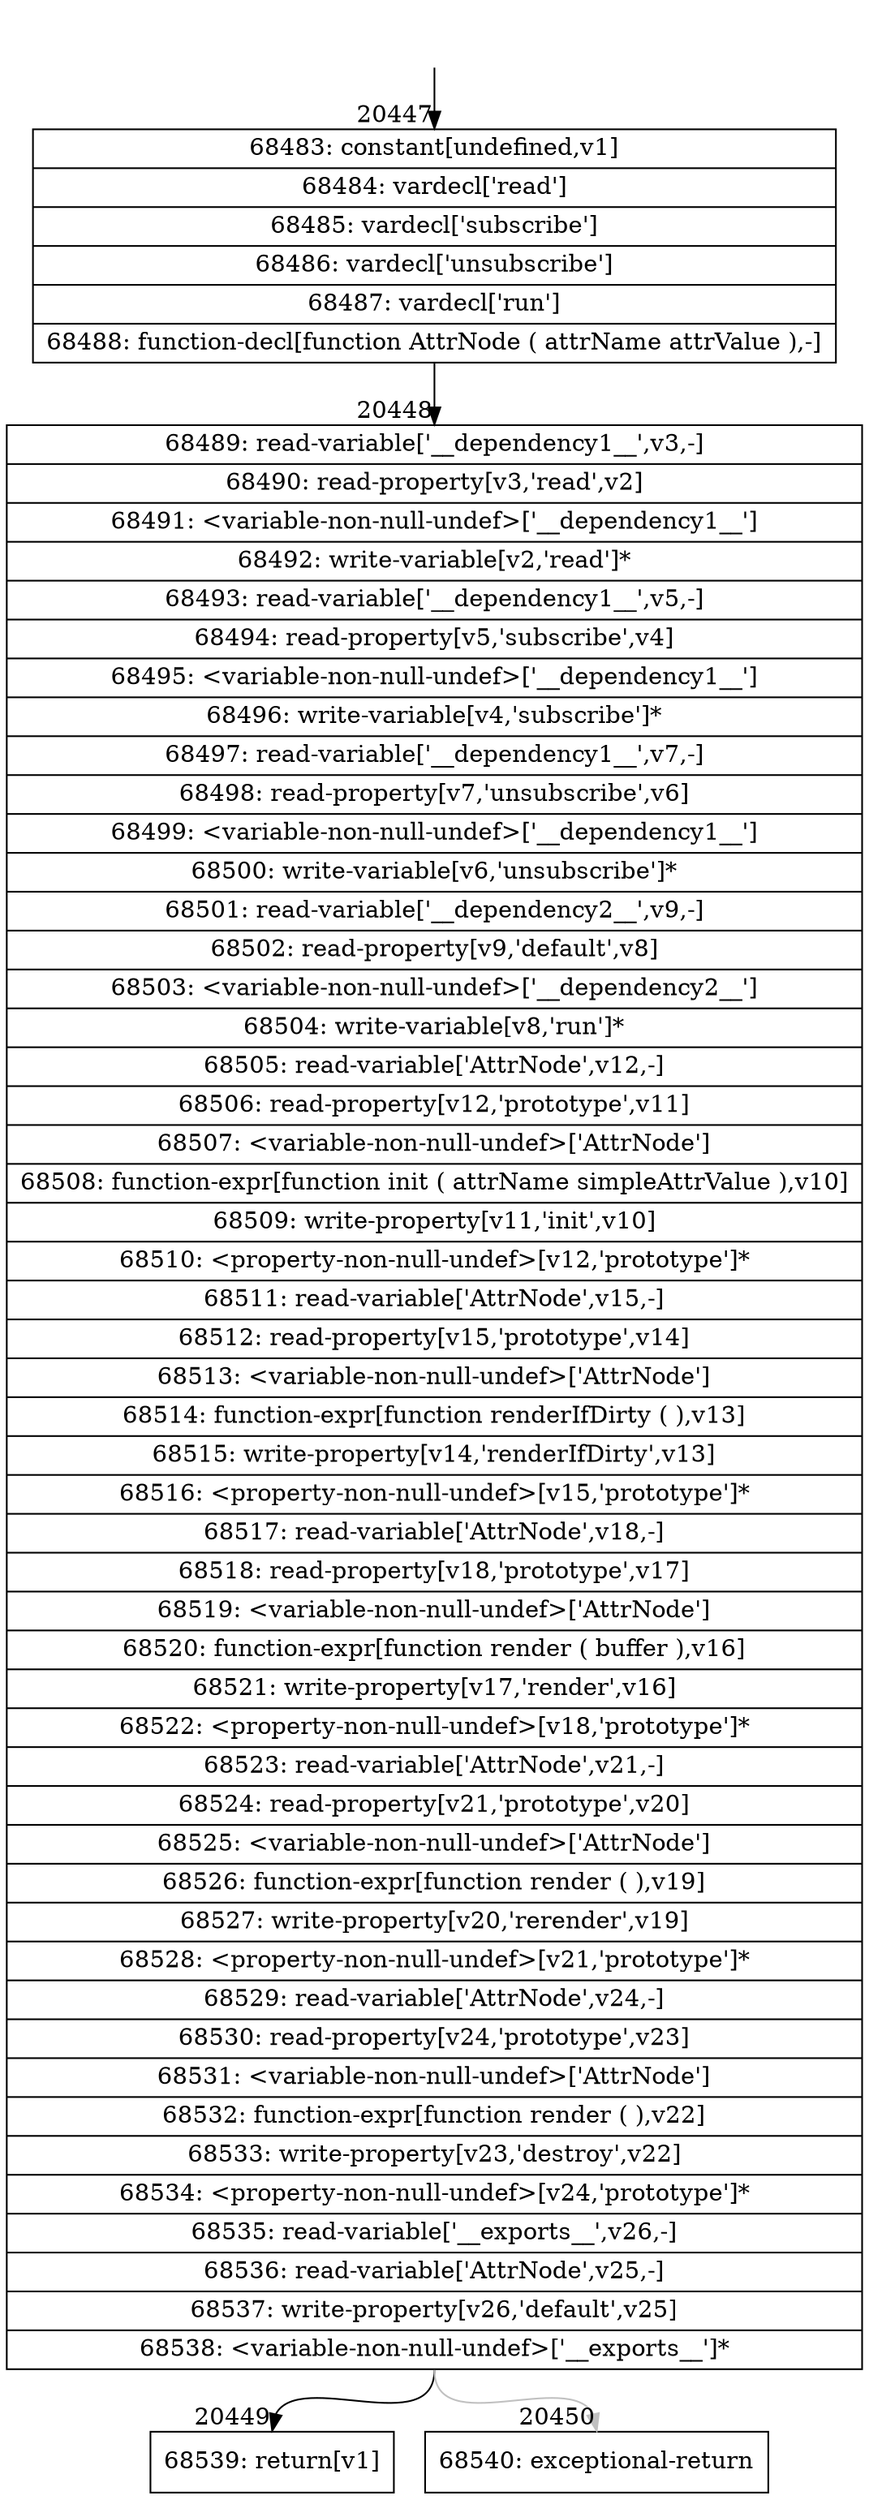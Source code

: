 digraph {
rankdir="TD"
BB_entry1781[shape=none,label=""];
BB_entry1781 -> BB20447 [tailport=s, headport=n, headlabel="    20447"]
BB20447 [shape=record label="{68483: constant[undefined,v1]|68484: vardecl['read']|68485: vardecl['subscribe']|68486: vardecl['unsubscribe']|68487: vardecl['run']|68488: function-decl[function AttrNode ( attrName attrValue ),-]}" ] 
BB20447 -> BB20448 [tailport=s, headport=n, headlabel="      20448"]
BB20448 [shape=record label="{68489: read-variable['__dependency1__',v3,-]|68490: read-property[v3,'read',v2]|68491: \<variable-non-null-undef\>['__dependency1__']|68492: write-variable[v2,'read']*|68493: read-variable['__dependency1__',v5,-]|68494: read-property[v5,'subscribe',v4]|68495: \<variable-non-null-undef\>['__dependency1__']|68496: write-variable[v4,'subscribe']*|68497: read-variable['__dependency1__',v7,-]|68498: read-property[v7,'unsubscribe',v6]|68499: \<variable-non-null-undef\>['__dependency1__']|68500: write-variable[v6,'unsubscribe']*|68501: read-variable['__dependency2__',v9,-]|68502: read-property[v9,'default',v8]|68503: \<variable-non-null-undef\>['__dependency2__']|68504: write-variable[v8,'run']*|68505: read-variable['AttrNode',v12,-]|68506: read-property[v12,'prototype',v11]|68507: \<variable-non-null-undef\>['AttrNode']|68508: function-expr[function init ( attrName simpleAttrValue ),v10]|68509: write-property[v11,'init',v10]|68510: \<property-non-null-undef\>[v12,'prototype']*|68511: read-variable['AttrNode',v15,-]|68512: read-property[v15,'prototype',v14]|68513: \<variable-non-null-undef\>['AttrNode']|68514: function-expr[function renderIfDirty ( ),v13]|68515: write-property[v14,'renderIfDirty',v13]|68516: \<property-non-null-undef\>[v15,'prototype']*|68517: read-variable['AttrNode',v18,-]|68518: read-property[v18,'prototype',v17]|68519: \<variable-non-null-undef\>['AttrNode']|68520: function-expr[function render ( buffer ),v16]|68521: write-property[v17,'render',v16]|68522: \<property-non-null-undef\>[v18,'prototype']*|68523: read-variable['AttrNode',v21,-]|68524: read-property[v21,'prototype',v20]|68525: \<variable-non-null-undef\>['AttrNode']|68526: function-expr[function render ( ),v19]|68527: write-property[v20,'rerender',v19]|68528: \<property-non-null-undef\>[v21,'prototype']*|68529: read-variable['AttrNode',v24,-]|68530: read-property[v24,'prototype',v23]|68531: \<variable-non-null-undef\>['AttrNode']|68532: function-expr[function render ( ),v22]|68533: write-property[v23,'destroy',v22]|68534: \<property-non-null-undef\>[v24,'prototype']*|68535: read-variable['__exports__',v26,-]|68536: read-variable['AttrNode',v25,-]|68537: write-property[v26,'default',v25]|68538: \<variable-non-null-undef\>['__exports__']*}" ] 
BB20448 -> BB20449 [tailport=s, headport=n, headlabel="      20449"]
BB20448 -> BB20450 [tailport=s, headport=n, color=gray, headlabel="      20450"]
BB20449 [shape=record label="{68539: return[v1]}" ] 
BB20450 [shape=record label="{68540: exceptional-return}" ] 
//#$~ 38399
}
